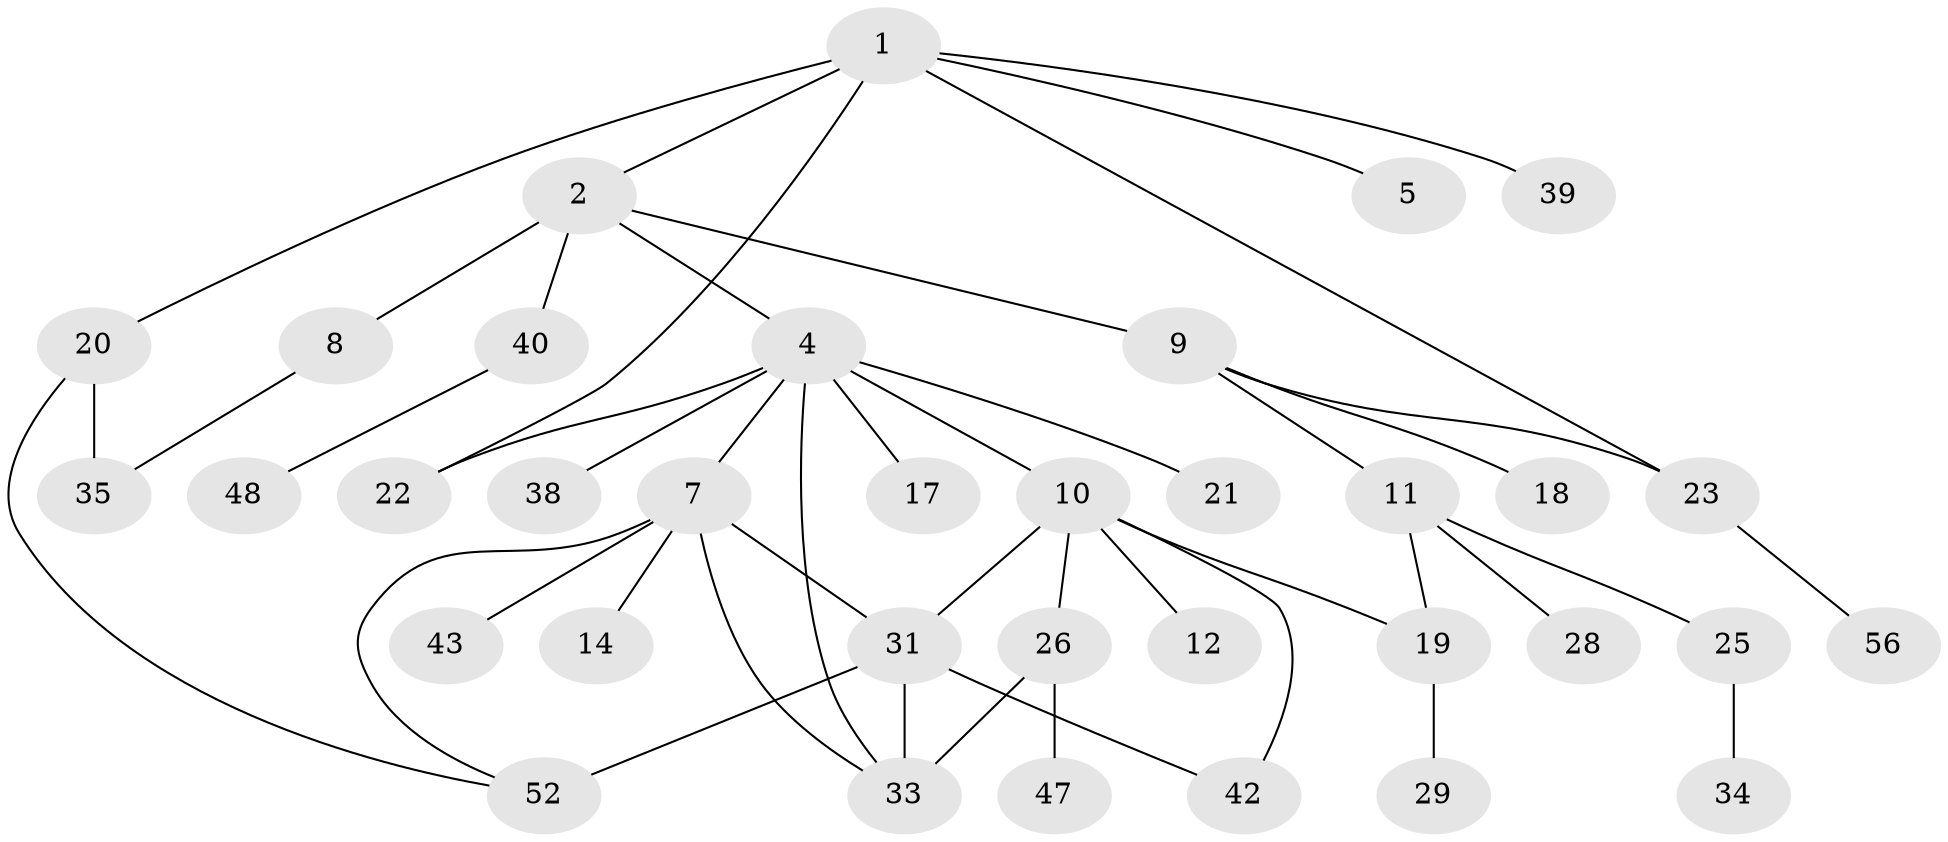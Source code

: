 // original degree distribution, {5: 0.10526315789473684, 3: 0.15789473684210525, 1: 0.3333333333333333, 2: 0.2631578947368421, 6: 0.017543859649122806, 4: 0.12280701754385964}
// Generated by graph-tools (version 1.1) at 2025/10/02/27/25 16:10:51]
// undirected, 35 vertices, 45 edges
graph export_dot {
graph [start="1"]
  node [color=gray90,style=filled];
  1 [super="+3"];
  2 [super="+6"];
  4 [super="+16"];
  5;
  7 [super="+30"];
  8;
  9 [super="+15"];
  10 [super="+13"];
  11 [super="+57"];
  12 [super="+53"];
  14;
  17;
  18;
  19 [super="+24"];
  20 [super="+44"];
  21;
  22 [super="+36"];
  23 [super="+41"];
  25 [super="+37"];
  26 [super="+27"];
  28 [super="+32"];
  29 [super="+54"];
  31 [super="+50"];
  33 [super="+45"];
  34;
  35 [super="+49"];
  38;
  39;
  40;
  42 [super="+46"];
  43;
  47;
  48 [super="+51"];
  52 [super="+55"];
  56;
  1 -- 2;
  1 -- 5;
  1 -- 39;
  1 -- 20;
  1 -- 22;
  1 -- 23;
  2 -- 4;
  2 -- 9;
  2 -- 40;
  2 -- 8;
  4 -- 7;
  4 -- 10;
  4 -- 17;
  4 -- 21;
  4 -- 38;
  4 -- 22;
  4 -- 33;
  7 -- 14;
  7 -- 43 [weight=2];
  7 -- 31;
  7 -- 33;
  7 -- 52;
  8 -- 35;
  9 -- 11;
  9 -- 23;
  9 -- 18;
  10 -- 12;
  10 -- 26;
  10 -- 42;
  10 -- 19;
  10 -- 31;
  11 -- 19;
  11 -- 25;
  11 -- 28;
  19 -- 29;
  20 -- 35;
  20 -- 52;
  23 -- 56;
  25 -- 34;
  26 -- 33 [weight=2];
  26 -- 47;
  31 -- 42;
  31 -- 33;
  31 -- 52 [weight=2];
  40 -- 48;
}
